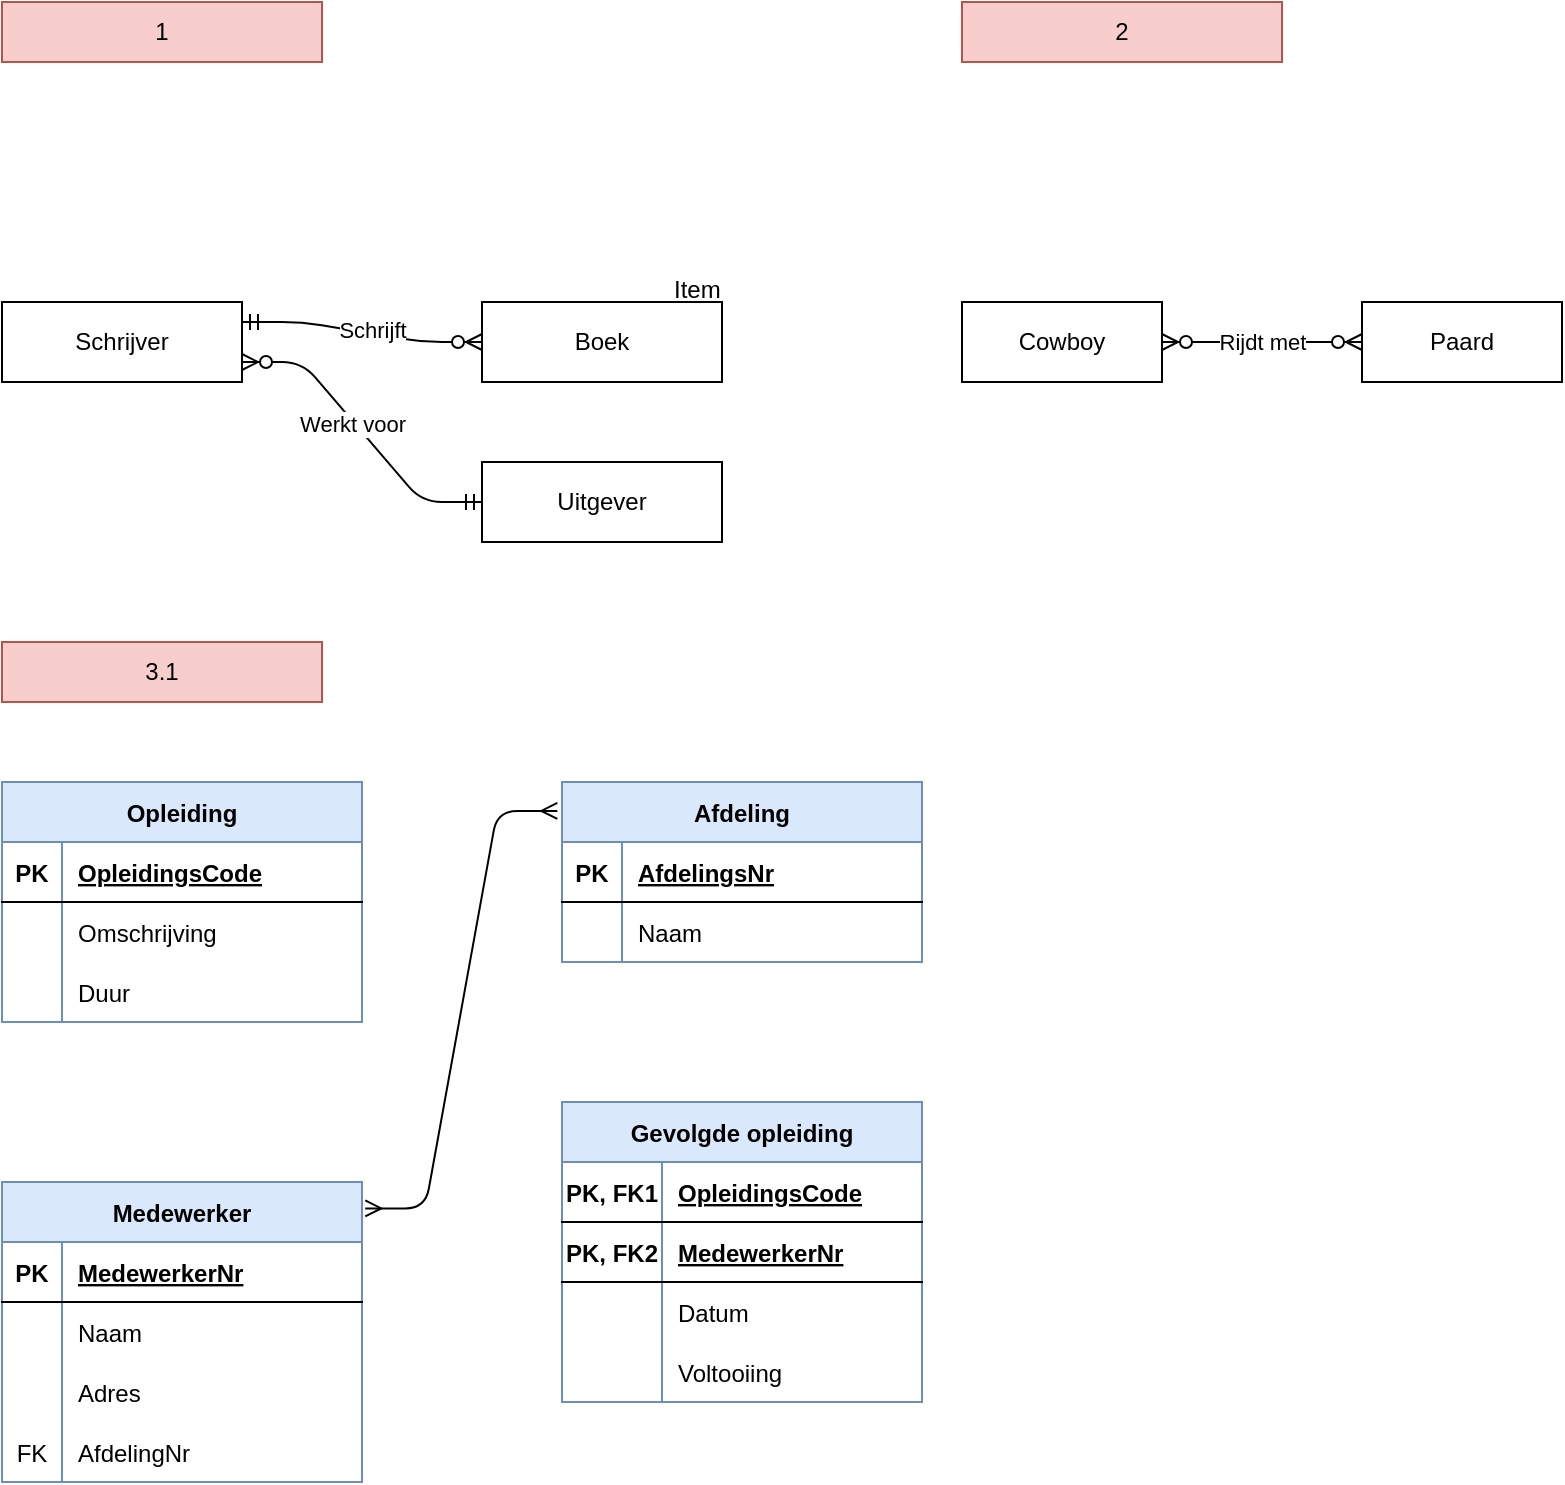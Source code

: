 <mxfile version="14.1.8" type="device"><diagram id="jZsP3jGoRxgtBCf0NvbU" name="Page-1"><mxGraphModel dx="241" dy="143" grid="1" gridSize="10" guides="1" tooltips="1" connect="1" arrows="1" fold="1" page="1" pageScale="1" pageWidth="850" pageHeight="1100" math="0" shadow="0"><root><mxCell id="0"/><mxCell id="1" parent="0"/><mxCell id="bmgcjH-ZI5swIFX3PGOO-1" value="1" style="whiteSpace=wrap;html=1;align=center;fillColor=#f8cecc;strokeColor=#b85450;" vertex="1" parent="1"><mxGeometry x="40" y="10" width="160" height="30" as="geometry"/></mxCell><mxCell id="bmgcjH-ZI5swIFX3PGOO-7" value="2" style="whiteSpace=wrap;html=1;align=center;fillColor=#f8cecc;strokeColor=#b85450;" vertex="1" parent="1"><mxGeometry x="520" y="10" width="160" height="30" as="geometry"/></mxCell><mxCell id="bmgcjH-ZI5swIFX3PGOO-19" value="3.1" style="whiteSpace=wrap;html=1;align=center;fillColor=#f8cecc;strokeColor=#b85450;" vertex="1" parent="1"><mxGeometry x="40" y="330" width="160" height="30" as="geometry"/></mxCell><mxCell id="bmgcjH-ZI5swIFX3PGOO-2" value="Schrijver" style="whiteSpace=wrap;html=1;align=center;" vertex="1" parent="1"><mxGeometry x="40" y="160" width="120" height="40" as="geometry"/></mxCell><mxCell id="bmgcjH-ZI5swIFX3PGOO-3" value="Boek" style="whiteSpace=wrap;html=1;align=center;" vertex="1" parent="1"><mxGeometry x="280" y="160" width="120" height="40" as="geometry"/></mxCell><mxCell id="bmgcjH-ZI5swIFX3PGOO-4" value="Uitgever" style="whiteSpace=wrap;html=1;align=center;" vertex="1" parent="1"><mxGeometry x="280" y="240" width="120" height="40" as="geometry"/></mxCell><mxCell id="bmgcjH-ZI5swIFX3PGOO-8" value="" style="edgeStyle=entityRelationEdgeStyle;fontSize=12;html=1;endArrow=ERzeroToMany;startArrow=ERmandOne;entryX=0;entryY=0.5;entryDx=0;entryDy=0;exitX=1;exitY=0.25;exitDx=0;exitDy=0;" edge="1" parent="1" source="bmgcjH-ZI5swIFX3PGOO-2" target="bmgcjH-ZI5swIFX3PGOO-3"><mxGeometry width="100" height="100" relative="1" as="geometry"><mxPoint x="160" y="180" as="sourcePoint"/><mxPoint x="440" y="100" as="targetPoint"/></mxGeometry></mxCell><mxCell id="bmgcjH-ZI5swIFX3PGOO-12" value="Schrijft" style="edgeLabel;html=1;align=center;verticalAlign=middle;resizable=0;points=[];" vertex="1" connectable="0" parent="bmgcjH-ZI5swIFX3PGOO-8"><mxGeometry x="0.079" y="2" relative="1" as="geometry"><mxPoint as="offset"/></mxGeometry></mxCell><mxCell id="bmgcjH-ZI5swIFX3PGOO-9" value="" style="edgeStyle=entityRelationEdgeStyle;fontSize=12;html=1;endArrow=ERzeroToMany;startArrow=ERmandOne;exitX=0;exitY=0.5;exitDx=0;exitDy=0;entryX=1;entryY=0.75;entryDx=0;entryDy=0;" edge="1" parent="1" source="bmgcjH-ZI5swIFX3PGOO-4" target="bmgcjH-ZI5swIFX3PGOO-2"><mxGeometry width="100" height="100" relative="1" as="geometry"><mxPoint x="340" y="200" as="sourcePoint"/><mxPoint x="160" y="200" as="targetPoint"/></mxGeometry></mxCell><mxCell id="bmgcjH-ZI5swIFX3PGOO-13" value="Werkt voor" style="edgeLabel;html=1;align=center;verticalAlign=middle;resizable=0;points=[];" vertex="1" connectable="0" parent="bmgcjH-ZI5swIFX3PGOO-9"><mxGeometry x="0.088" y="1" relative="1" as="geometry"><mxPoint as="offset"/></mxGeometry></mxCell><mxCell id="bmgcjH-ZI5swIFX3PGOO-10" value="Item" style="text;strokeColor=none;fillColor=none;spacingLeft=4;spacingRight=4;overflow=hidden;rotatable=0;points=[[0,0.5],[1,0.5]];portConstraint=eastwest;fontSize=12;" vertex="1" parent="1"><mxGeometry x="370" y="140" width="40" height="30" as="geometry"/></mxCell><mxCell id="bmgcjH-ZI5swIFX3PGOO-14" value="Cowboy" style="whiteSpace=wrap;html=1;align=center;" vertex="1" parent="1"><mxGeometry x="520" y="160" width="100" height="40" as="geometry"/></mxCell><mxCell id="bmgcjH-ZI5swIFX3PGOO-15" value="Paard" style="whiteSpace=wrap;html=1;align=center;" vertex="1" parent="1"><mxGeometry x="720" y="160" width="100" height="40" as="geometry"/></mxCell><mxCell id="bmgcjH-ZI5swIFX3PGOO-17" value="" style="edgeStyle=entityRelationEdgeStyle;fontSize=12;html=1;endArrow=ERzeroToMany;endFill=1;startArrow=ERzeroToMany;exitX=1;exitY=0.5;exitDx=0;exitDy=0;entryX=0;entryY=0.5;entryDx=0;entryDy=0;" edge="1" parent="1" source="bmgcjH-ZI5swIFX3PGOO-14" target="bmgcjH-ZI5swIFX3PGOO-15"><mxGeometry width="100" height="100" relative="1" as="geometry"><mxPoint x="560" y="290" as="sourcePoint"/><mxPoint x="660" y="190" as="targetPoint"/></mxGeometry></mxCell><mxCell id="bmgcjH-ZI5swIFX3PGOO-18" value="Rijdt met" style="edgeLabel;html=1;align=center;verticalAlign=middle;resizable=0;points=[];" vertex="1" connectable="0" parent="bmgcjH-ZI5swIFX3PGOO-17"><mxGeometry x="-0.167" y="3" relative="1" as="geometry"><mxPoint x="8.33" y="3" as="offset"/></mxGeometry></mxCell><mxCell id="bmgcjH-ZI5swIFX3PGOO-20" value="Opleiding" style="shape=table;startSize=30;container=1;collapsible=1;childLayout=tableLayout;fixedRows=1;rowLines=0;fontStyle=1;align=center;resizeLast=1;fillColor=#dae8fc;strokeColor=#6c8ebf;" vertex="1" parent="1"><mxGeometry x="40" y="400" width="180" height="120" as="geometry"/></mxCell><mxCell id="bmgcjH-ZI5swIFX3PGOO-21" value="" style="shape=partialRectangle;collapsible=0;dropTarget=0;pointerEvents=0;fillColor=none;top=0;left=0;bottom=1;right=0;points=[[0,0.5],[1,0.5]];portConstraint=eastwest;" vertex="1" parent="bmgcjH-ZI5swIFX3PGOO-20"><mxGeometry y="30" width="180" height="30" as="geometry"/></mxCell><mxCell id="bmgcjH-ZI5swIFX3PGOO-22" value="PK" style="shape=partialRectangle;connectable=0;fillColor=none;top=0;left=0;bottom=0;right=0;fontStyle=1;overflow=hidden;" vertex="1" parent="bmgcjH-ZI5swIFX3PGOO-21"><mxGeometry width="30" height="30" as="geometry"/></mxCell><mxCell id="bmgcjH-ZI5swIFX3PGOO-23" value="OpleidingsCode" style="shape=partialRectangle;connectable=0;fillColor=none;top=0;left=0;bottom=0;right=0;align=left;spacingLeft=6;fontStyle=5;overflow=hidden;" vertex="1" parent="bmgcjH-ZI5swIFX3PGOO-21"><mxGeometry x="30" width="150" height="30" as="geometry"/></mxCell><mxCell id="bmgcjH-ZI5swIFX3PGOO-24" value="" style="shape=partialRectangle;collapsible=0;dropTarget=0;pointerEvents=0;fillColor=none;top=0;left=0;bottom=0;right=0;points=[[0,0.5],[1,0.5]];portConstraint=eastwest;" vertex="1" parent="bmgcjH-ZI5swIFX3PGOO-20"><mxGeometry y="60" width="180" height="30" as="geometry"/></mxCell><mxCell id="bmgcjH-ZI5swIFX3PGOO-25" value="" style="shape=partialRectangle;connectable=0;fillColor=none;top=0;left=0;bottom=0;right=0;editable=1;overflow=hidden;" vertex="1" parent="bmgcjH-ZI5swIFX3PGOO-24"><mxGeometry width="30" height="30" as="geometry"/></mxCell><mxCell id="bmgcjH-ZI5swIFX3PGOO-26" value="Omschrijving" style="shape=partialRectangle;connectable=0;fillColor=none;top=0;left=0;bottom=0;right=0;align=left;spacingLeft=6;overflow=hidden;" vertex="1" parent="bmgcjH-ZI5swIFX3PGOO-24"><mxGeometry x="30" width="150" height="30" as="geometry"/></mxCell><mxCell id="bmgcjH-ZI5swIFX3PGOO-27" value="" style="shape=partialRectangle;collapsible=0;dropTarget=0;pointerEvents=0;fillColor=none;top=0;left=0;bottom=0;right=0;points=[[0,0.5],[1,0.5]];portConstraint=eastwest;" vertex="1" parent="bmgcjH-ZI5swIFX3PGOO-20"><mxGeometry y="90" width="180" height="30" as="geometry"/></mxCell><mxCell id="bmgcjH-ZI5swIFX3PGOO-28" value="" style="shape=partialRectangle;connectable=0;fillColor=none;top=0;left=0;bottom=0;right=0;editable=1;overflow=hidden;" vertex="1" parent="bmgcjH-ZI5swIFX3PGOO-27"><mxGeometry width="30" height="30" as="geometry"/></mxCell><mxCell id="bmgcjH-ZI5swIFX3PGOO-29" value="Duur" style="shape=partialRectangle;connectable=0;fillColor=none;top=0;left=0;bottom=0;right=0;align=left;spacingLeft=6;overflow=hidden;" vertex="1" parent="bmgcjH-ZI5swIFX3PGOO-27"><mxGeometry x="30" width="150" height="30" as="geometry"/></mxCell><mxCell id="bmgcjH-ZI5swIFX3PGOO-33" value="Afdeling" style="shape=table;startSize=30;container=1;collapsible=1;childLayout=tableLayout;fixedRows=1;rowLines=0;fontStyle=1;align=center;resizeLast=1;fillColor=#dae8fc;strokeColor=#6c8ebf;" vertex="1" parent="1"><mxGeometry x="320" y="400" width="180" height="90" as="geometry"/></mxCell><mxCell id="bmgcjH-ZI5swIFX3PGOO-34" value="" style="shape=partialRectangle;collapsible=0;dropTarget=0;pointerEvents=0;fillColor=none;top=0;left=0;bottom=1;right=0;points=[[0,0.5],[1,0.5]];portConstraint=eastwest;" vertex="1" parent="bmgcjH-ZI5swIFX3PGOO-33"><mxGeometry y="30" width="180" height="30" as="geometry"/></mxCell><mxCell id="bmgcjH-ZI5swIFX3PGOO-35" value="PK" style="shape=partialRectangle;connectable=0;fillColor=none;top=0;left=0;bottom=0;right=0;fontStyle=1;overflow=hidden;" vertex="1" parent="bmgcjH-ZI5swIFX3PGOO-34"><mxGeometry width="30" height="30" as="geometry"/></mxCell><mxCell id="bmgcjH-ZI5swIFX3PGOO-36" value="AfdelingsNr" style="shape=partialRectangle;connectable=0;fillColor=none;top=0;left=0;bottom=0;right=0;align=left;spacingLeft=6;fontStyle=5;overflow=hidden;" vertex="1" parent="bmgcjH-ZI5swIFX3PGOO-34"><mxGeometry x="30" width="150" height="30" as="geometry"/></mxCell><mxCell id="bmgcjH-ZI5swIFX3PGOO-37" value="" style="shape=partialRectangle;collapsible=0;dropTarget=0;pointerEvents=0;fillColor=none;top=0;left=0;bottom=0;right=0;points=[[0,0.5],[1,0.5]];portConstraint=eastwest;" vertex="1" parent="bmgcjH-ZI5swIFX3PGOO-33"><mxGeometry y="60" width="180" height="30" as="geometry"/></mxCell><mxCell id="bmgcjH-ZI5swIFX3PGOO-38" value="" style="shape=partialRectangle;connectable=0;fillColor=none;top=0;left=0;bottom=0;right=0;editable=1;overflow=hidden;" vertex="1" parent="bmgcjH-ZI5swIFX3PGOO-37"><mxGeometry width="30" height="30" as="geometry"/></mxCell><mxCell id="bmgcjH-ZI5swIFX3PGOO-39" value="Naam" style="shape=partialRectangle;connectable=0;fillColor=none;top=0;left=0;bottom=0;right=0;align=left;spacingLeft=6;overflow=hidden;" vertex="1" parent="bmgcjH-ZI5swIFX3PGOO-37"><mxGeometry x="30" width="150" height="30" as="geometry"/></mxCell><mxCell id="bmgcjH-ZI5swIFX3PGOO-46" value="Medewerker" style="shape=table;startSize=30;container=1;collapsible=1;childLayout=tableLayout;fixedRows=1;rowLines=0;fontStyle=1;align=center;resizeLast=1;fillColor=#dae8fc;strokeColor=#6c8ebf;" vertex="1" parent="1"><mxGeometry x="40" y="600" width="180" height="150" as="geometry"/></mxCell><mxCell id="bmgcjH-ZI5swIFX3PGOO-47" value="" style="shape=partialRectangle;collapsible=0;dropTarget=0;pointerEvents=0;fillColor=none;top=0;left=0;bottom=1;right=0;points=[[0,0.5],[1,0.5]];portConstraint=eastwest;" vertex="1" parent="bmgcjH-ZI5swIFX3PGOO-46"><mxGeometry y="30" width="180" height="30" as="geometry"/></mxCell><mxCell id="bmgcjH-ZI5swIFX3PGOO-48" value="PK" style="shape=partialRectangle;connectable=0;fillColor=none;top=0;left=0;bottom=0;right=0;fontStyle=1;overflow=hidden;" vertex="1" parent="bmgcjH-ZI5swIFX3PGOO-47"><mxGeometry width="30" height="30" as="geometry"/></mxCell><mxCell id="bmgcjH-ZI5swIFX3PGOO-49" value="MedewerkerNr" style="shape=partialRectangle;connectable=0;fillColor=none;top=0;left=0;bottom=0;right=0;align=left;spacingLeft=6;fontStyle=5;overflow=hidden;" vertex="1" parent="bmgcjH-ZI5swIFX3PGOO-47"><mxGeometry x="30" width="150" height="30" as="geometry"/></mxCell><mxCell id="bmgcjH-ZI5swIFX3PGOO-50" value="" style="shape=partialRectangle;collapsible=0;dropTarget=0;pointerEvents=0;fillColor=none;top=0;left=0;bottom=0;right=0;points=[[0,0.5],[1,0.5]];portConstraint=eastwest;" vertex="1" parent="bmgcjH-ZI5swIFX3PGOO-46"><mxGeometry y="60" width="180" height="30" as="geometry"/></mxCell><mxCell id="bmgcjH-ZI5swIFX3PGOO-51" value="" style="shape=partialRectangle;connectable=0;fillColor=none;top=0;left=0;bottom=0;right=0;editable=1;overflow=hidden;" vertex="1" parent="bmgcjH-ZI5swIFX3PGOO-50"><mxGeometry width="30" height="30" as="geometry"/></mxCell><mxCell id="bmgcjH-ZI5swIFX3PGOO-52" value="Naam" style="shape=partialRectangle;connectable=0;fillColor=none;top=0;left=0;bottom=0;right=0;align=left;spacingLeft=6;overflow=hidden;" vertex="1" parent="bmgcjH-ZI5swIFX3PGOO-50"><mxGeometry x="30" width="150" height="30" as="geometry"/></mxCell><mxCell id="bmgcjH-ZI5swIFX3PGOO-53" value="" style="shape=partialRectangle;collapsible=0;dropTarget=0;pointerEvents=0;fillColor=none;top=0;left=0;bottom=0;right=0;points=[[0,0.5],[1,0.5]];portConstraint=eastwest;" vertex="1" parent="bmgcjH-ZI5swIFX3PGOO-46"><mxGeometry y="90" width="180" height="30" as="geometry"/></mxCell><mxCell id="bmgcjH-ZI5swIFX3PGOO-54" value="" style="shape=partialRectangle;connectable=0;fillColor=none;top=0;left=0;bottom=0;right=0;editable=1;overflow=hidden;" vertex="1" parent="bmgcjH-ZI5swIFX3PGOO-53"><mxGeometry width="30" height="30" as="geometry"/></mxCell><mxCell id="bmgcjH-ZI5swIFX3PGOO-55" value="Adres" style="shape=partialRectangle;connectable=0;fillColor=none;top=0;left=0;bottom=0;right=0;align=left;spacingLeft=6;overflow=hidden;" vertex="1" parent="bmgcjH-ZI5swIFX3PGOO-53"><mxGeometry x="30" width="150" height="30" as="geometry"/></mxCell><mxCell id="bmgcjH-ZI5swIFX3PGOO-56" value="" style="shape=partialRectangle;collapsible=0;dropTarget=0;pointerEvents=0;fillColor=none;top=0;left=0;bottom=0;right=0;points=[[0,0.5],[1,0.5]];portConstraint=eastwest;" vertex="1" parent="bmgcjH-ZI5swIFX3PGOO-46"><mxGeometry y="120" width="180" height="30" as="geometry"/></mxCell><mxCell id="bmgcjH-ZI5swIFX3PGOO-57" value="FK" style="shape=partialRectangle;connectable=0;fillColor=none;top=0;left=0;bottom=0;right=0;editable=1;overflow=hidden;" vertex="1" parent="bmgcjH-ZI5swIFX3PGOO-56"><mxGeometry width="30" height="30" as="geometry"/></mxCell><mxCell id="bmgcjH-ZI5swIFX3PGOO-58" value="AfdelingNr" style="shape=partialRectangle;connectable=0;fillColor=none;top=0;left=0;bottom=0;right=0;align=left;spacingLeft=6;overflow=hidden;" vertex="1" parent="bmgcjH-ZI5swIFX3PGOO-56"><mxGeometry x="30" width="150" height="30" as="geometry"/></mxCell><mxCell id="bmgcjH-ZI5swIFX3PGOO-59" value="Gevolgde opleiding" style="shape=table;startSize=30;container=1;collapsible=1;childLayout=tableLayout;fixedRows=1;rowLines=0;fontStyle=1;align=center;resizeLast=1;fillColor=#dae8fc;strokeColor=#6c8ebf;" vertex="1" parent="1"><mxGeometry x="320" y="560" width="180" height="150" as="geometry"/></mxCell><mxCell id="bmgcjH-ZI5swIFX3PGOO-60" value="" style="shape=partialRectangle;collapsible=0;dropTarget=0;pointerEvents=0;fillColor=none;top=0;left=0;bottom=1;right=0;points=[[0,0.5],[1,0.5]];portConstraint=eastwest;" vertex="1" parent="bmgcjH-ZI5swIFX3PGOO-59"><mxGeometry y="30" width="180" height="30" as="geometry"/></mxCell><mxCell id="bmgcjH-ZI5swIFX3PGOO-61" value="PK, FK1" style="shape=partialRectangle;connectable=0;fillColor=none;top=0;left=0;bottom=0;right=0;fontStyle=1;overflow=hidden;" vertex="1" parent="bmgcjH-ZI5swIFX3PGOO-60"><mxGeometry width="50" height="30" as="geometry"/></mxCell><mxCell id="bmgcjH-ZI5swIFX3PGOO-62" value="OpleidingsCode" style="shape=partialRectangle;connectable=0;fillColor=none;top=0;left=0;bottom=0;right=0;align=left;spacingLeft=6;fontStyle=5;overflow=hidden;" vertex="1" parent="bmgcjH-ZI5swIFX3PGOO-60"><mxGeometry x="50" width="130" height="30" as="geometry"/></mxCell><mxCell id="bmgcjH-ZI5swIFX3PGOO-73" value="" style="shape=partialRectangle;collapsible=0;dropTarget=0;pointerEvents=0;fillColor=none;top=0;left=0;bottom=1;right=0;points=[[0,0.5],[1,0.5]];portConstraint=eastwest;" vertex="1" parent="bmgcjH-ZI5swIFX3PGOO-59"><mxGeometry y="60" width="180" height="30" as="geometry"/></mxCell><mxCell id="bmgcjH-ZI5swIFX3PGOO-74" value="PK, FK2" style="shape=partialRectangle;connectable=0;fillColor=none;top=0;left=0;bottom=0;right=0;fontStyle=1;overflow=hidden;" vertex="1" parent="bmgcjH-ZI5swIFX3PGOO-73"><mxGeometry width="50" height="30" as="geometry"/></mxCell><mxCell id="bmgcjH-ZI5swIFX3PGOO-75" value="MedewerkerNr" style="shape=partialRectangle;connectable=0;fillColor=none;top=0;left=0;bottom=0;right=0;align=left;spacingLeft=6;fontStyle=5;overflow=hidden;" vertex="1" parent="bmgcjH-ZI5swIFX3PGOO-73"><mxGeometry x="50" width="130" height="30" as="geometry"/></mxCell><mxCell id="bmgcjH-ZI5swIFX3PGOO-66" value="" style="shape=partialRectangle;collapsible=0;dropTarget=0;pointerEvents=0;fillColor=none;top=0;left=0;bottom=0;right=0;points=[[0,0.5],[1,0.5]];portConstraint=eastwest;" vertex="1" parent="bmgcjH-ZI5swIFX3PGOO-59"><mxGeometry y="90" width="180" height="30" as="geometry"/></mxCell><mxCell id="bmgcjH-ZI5swIFX3PGOO-67" value="" style="shape=partialRectangle;connectable=0;fillColor=none;top=0;left=0;bottom=0;right=0;editable=1;overflow=hidden;" vertex="1" parent="bmgcjH-ZI5swIFX3PGOO-66"><mxGeometry width="50" height="30" as="geometry"/></mxCell><mxCell id="bmgcjH-ZI5swIFX3PGOO-68" value="Datum" style="shape=partialRectangle;connectable=0;fillColor=none;top=0;left=0;bottom=0;right=0;align=left;spacingLeft=6;overflow=hidden;" vertex="1" parent="bmgcjH-ZI5swIFX3PGOO-66"><mxGeometry x="50" width="130" height="30" as="geometry"/></mxCell><mxCell id="bmgcjH-ZI5swIFX3PGOO-69" value="" style="shape=partialRectangle;collapsible=0;dropTarget=0;pointerEvents=0;fillColor=none;top=0;left=0;bottom=0;right=0;points=[[0,0.5],[1,0.5]];portConstraint=eastwest;" vertex="1" parent="bmgcjH-ZI5swIFX3PGOO-59"><mxGeometry y="120" width="180" height="30" as="geometry"/></mxCell><mxCell id="bmgcjH-ZI5swIFX3PGOO-70" value="" style="shape=partialRectangle;connectable=0;fillColor=none;top=0;left=0;bottom=0;right=0;editable=1;overflow=hidden;" vertex="1" parent="bmgcjH-ZI5swIFX3PGOO-69"><mxGeometry width="50" height="30" as="geometry"/></mxCell><mxCell id="bmgcjH-ZI5swIFX3PGOO-71" value="Voltooiing" style="shape=partialRectangle;connectable=0;fillColor=none;top=0;left=0;bottom=0;right=0;align=left;spacingLeft=6;overflow=hidden;" vertex="1" parent="bmgcjH-ZI5swIFX3PGOO-69"><mxGeometry x="50" width="130" height="30" as="geometry"/></mxCell><mxCell id="bmgcjH-ZI5swIFX3PGOO-72" value="" style="edgeStyle=entityRelationEdgeStyle;fontSize=12;html=1;endArrow=ERmany;startArrow=ERmany;exitX=1.009;exitY=0.088;exitDx=0;exitDy=0;exitPerimeter=0;entryX=-0.013;entryY=0.161;entryDx=0;entryDy=0;entryPerimeter=0;" edge="1" parent="1" source="bmgcjH-ZI5swIFX3PGOO-46" target="bmgcjH-ZI5swIFX3PGOO-33"><mxGeometry width="100" height="100" relative="1" as="geometry"><mxPoint x="230" y="620" as="sourcePoint"/><mxPoint x="330" y="520" as="targetPoint"/></mxGeometry></mxCell></root></mxGraphModel></diagram></mxfile>
